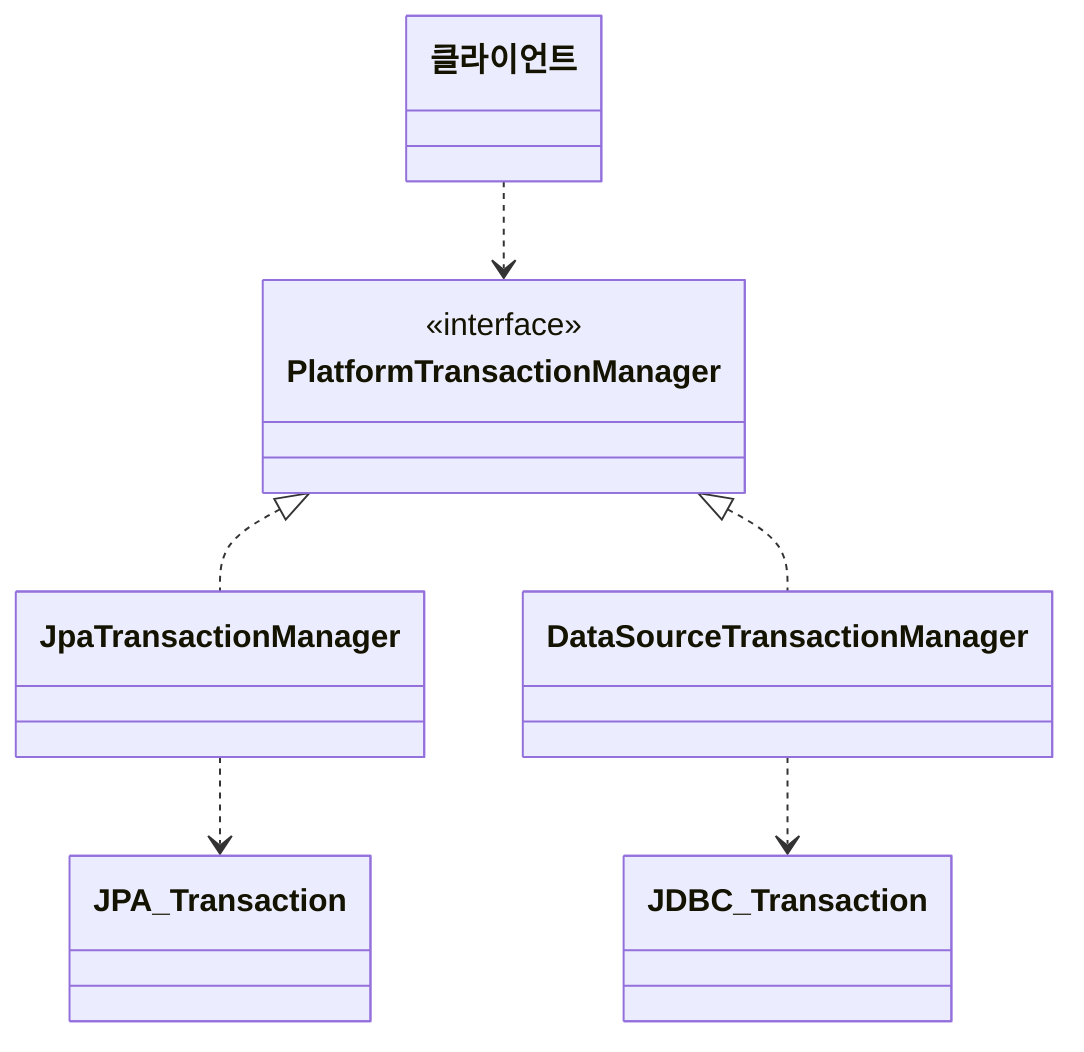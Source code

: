 classDiagram
    direction TB

    class 클라이언트
    class PlatformTransactionManager {
        <<interface>>
    }
    class JpaTransactionManager
    class DataSourceTransactionManager
    class JPA_Transaction
    class JDBC_Transaction

    클라이언트 ..> PlatformTransactionManager
    PlatformTransactionManager <|.. JpaTransactionManager
    PlatformTransactionManager <|.. DataSourceTransactionManager
    JpaTransactionManager ..> JPA_Transaction
    DataSourceTransactionManager ..> JDBC_Transaction
